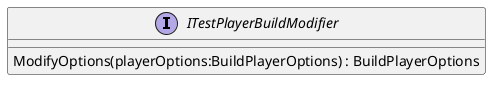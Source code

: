 @startuml
interface ITestPlayerBuildModifier {
    ModifyOptions(playerOptions:BuildPlayerOptions) : BuildPlayerOptions
}
@enduml
